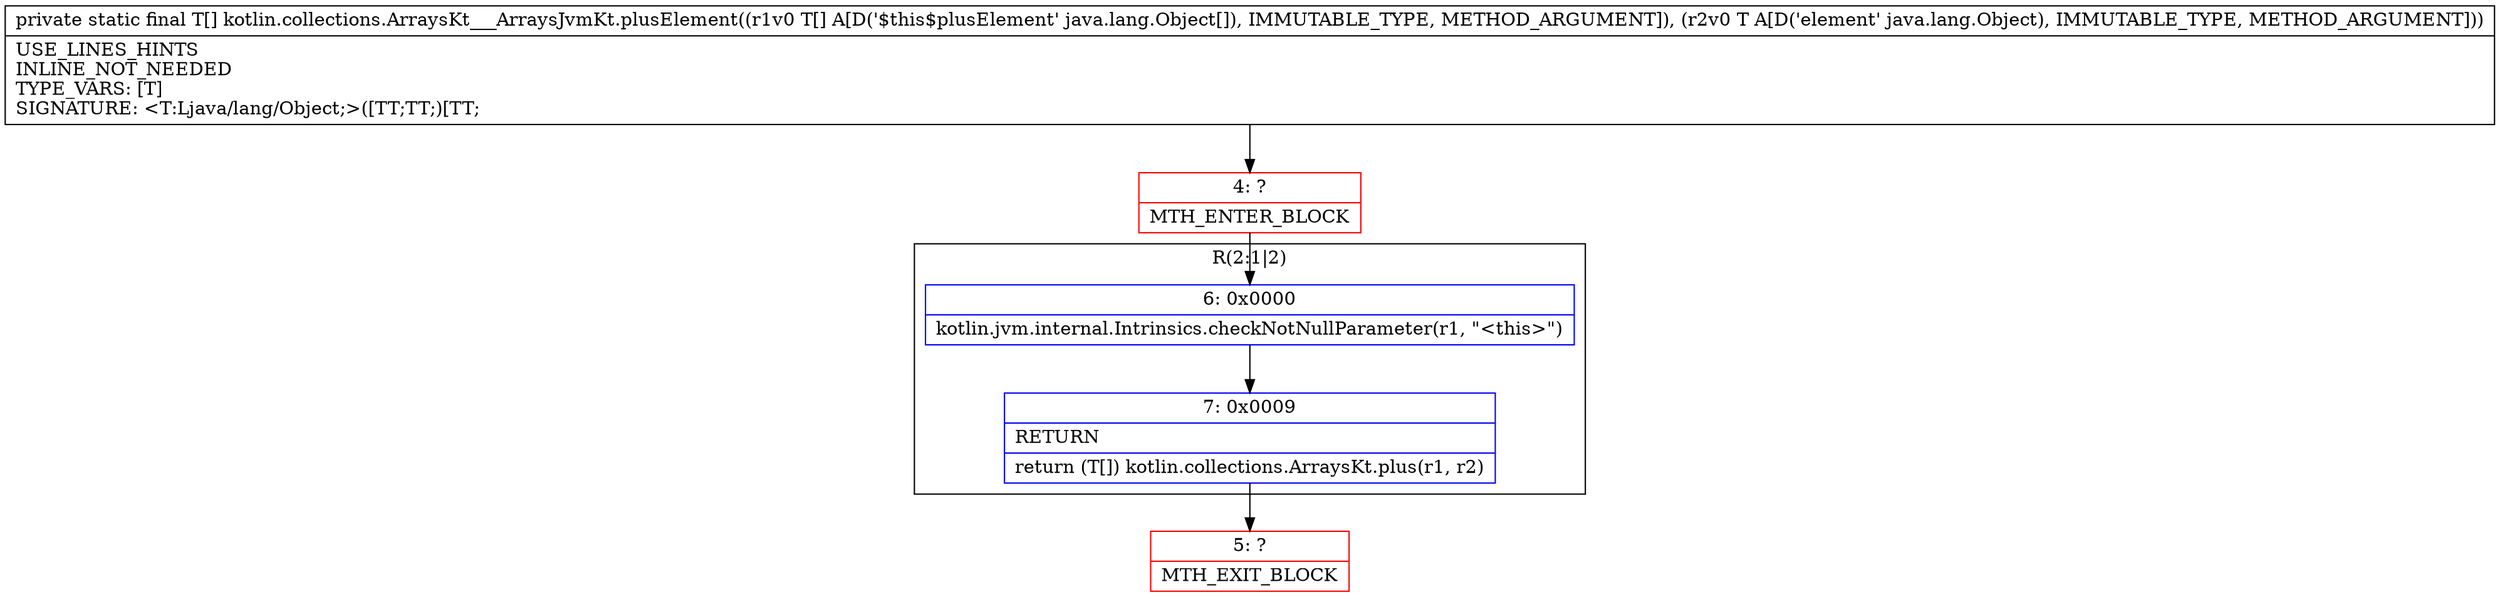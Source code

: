 digraph "CFG forkotlin.collections.ArraysKt___ArraysJvmKt.plusElement([Ljava\/lang\/Object;Ljava\/lang\/Object;)[Ljava\/lang\/Object;" {
subgraph cluster_Region_338032935 {
label = "R(2:1|2)";
node [shape=record,color=blue];
Node_6 [shape=record,label="{6\:\ 0x0000|kotlin.jvm.internal.Intrinsics.checkNotNullParameter(r1, \"\<this\>\")\l}"];
Node_7 [shape=record,label="{7\:\ 0x0009|RETURN\l|return (T[]) kotlin.collections.ArraysKt.plus(r1, r2)\l}"];
}
Node_4 [shape=record,color=red,label="{4\:\ ?|MTH_ENTER_BLOCK\l}"];
Node_5 [shape=record,color=red,label="{5\:\ ?|MTH_EXIT_BLOCK\l}"];
MethodNode[shape=record,label="{private static final T[] kotlin.collections.ArraysKt___ArraysJvmKt.plusElement((r1v0 T[] A[D('$this$plusElement' java.lang.Object[]), IMMUTABLE_TYPE, METHOD_ARGUMENT]), (r2v0 T A[D('element' java.lang.Object), IMMUTABLE_TYPE, METHOD_ARGUMENT]))  | USE_LINES_HINTS\lINLINE_NOT_NEEDED\lTYPE_VARS: [T]\lSIGNATURE: \<T:Ljava\/lang\/Object;\>([TT;TT;)[TT;\l}"];
MethodNode -> Node_4;Node_6 -> Node_7;
Node_7 -> Node_5;
Node_4 -> Node_6;
}

